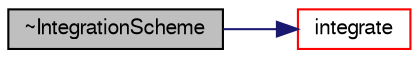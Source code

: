 digraph "~IntegrationScheme"
{
  bgcolor="transparent";
  edge [fontname="FreeSans",fontsize="10",labelfontname="FreeSans",labelfontsize="10"];
  node [fontname="FreeSans",fontsize="10",shape=record];
  rankdir="LR";
  Node5 [label="~IntegrationScheme",height=0.2,width=0.4,color="black", fillcolor="grey75", style="filled", fontcolor="black"];
  Node5 -> Node6 [color="midnightblue",fontsize="10",style="solid",fontname="FreeSans"];
  Node6 [label="integrate",height=0.2,width=0.4,color="red",URL="$a23846.html#ae187f49a29e06fd203ac71d19583d280",tooltip="Perform the Integration. "];
}
